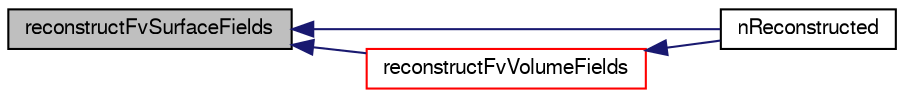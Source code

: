 digraph "reconstructFvSurfaceFields"
{
  bgcolor="transparent";
  edge [fontname="FreeSans",fontsize="10",labelfontname="FreeSans",labelfontsize="10"];
  node [fontname="FreeSans",fontsize="10",shape=record];
  rankdir="LR";
  Node1314 [label="reconstructFvSurfaceFields",height=0.2,width=0.4,color="black", fillcolor="grey75", style="filled", fontcolor="black"];
  Node1314 -> Node1315 [dir="back",color="midnightblue",fontsize="10",style="solid",fontname="FreeSans"];
  Node1315 [label="nReconstructed",height=0.2,width=0.4,color="black",URL="$a28646.html#ab2292d4054820892410d1ff742d3e6fc",tooltip="Return number of fields reconstructed. "];
  Node1314 -> Node1316 [dir="back",color="midnightblue",fontsize="10",style="solid",fontname="FreeSans"];
  Node1316 [label="reconstructFvVolumeFields",height=0.2,width=0.4,color="red",URL="$a28646.html#a8d6a39c49209189dc1677e2985888107",tooltip="Read, reconstruct and write all/selected volume fields. "];
  Node1316 -> Node1315 [dir="back",color="midnightblue",fontsize="10",style="solid",fontname="FreeSans"];
}
